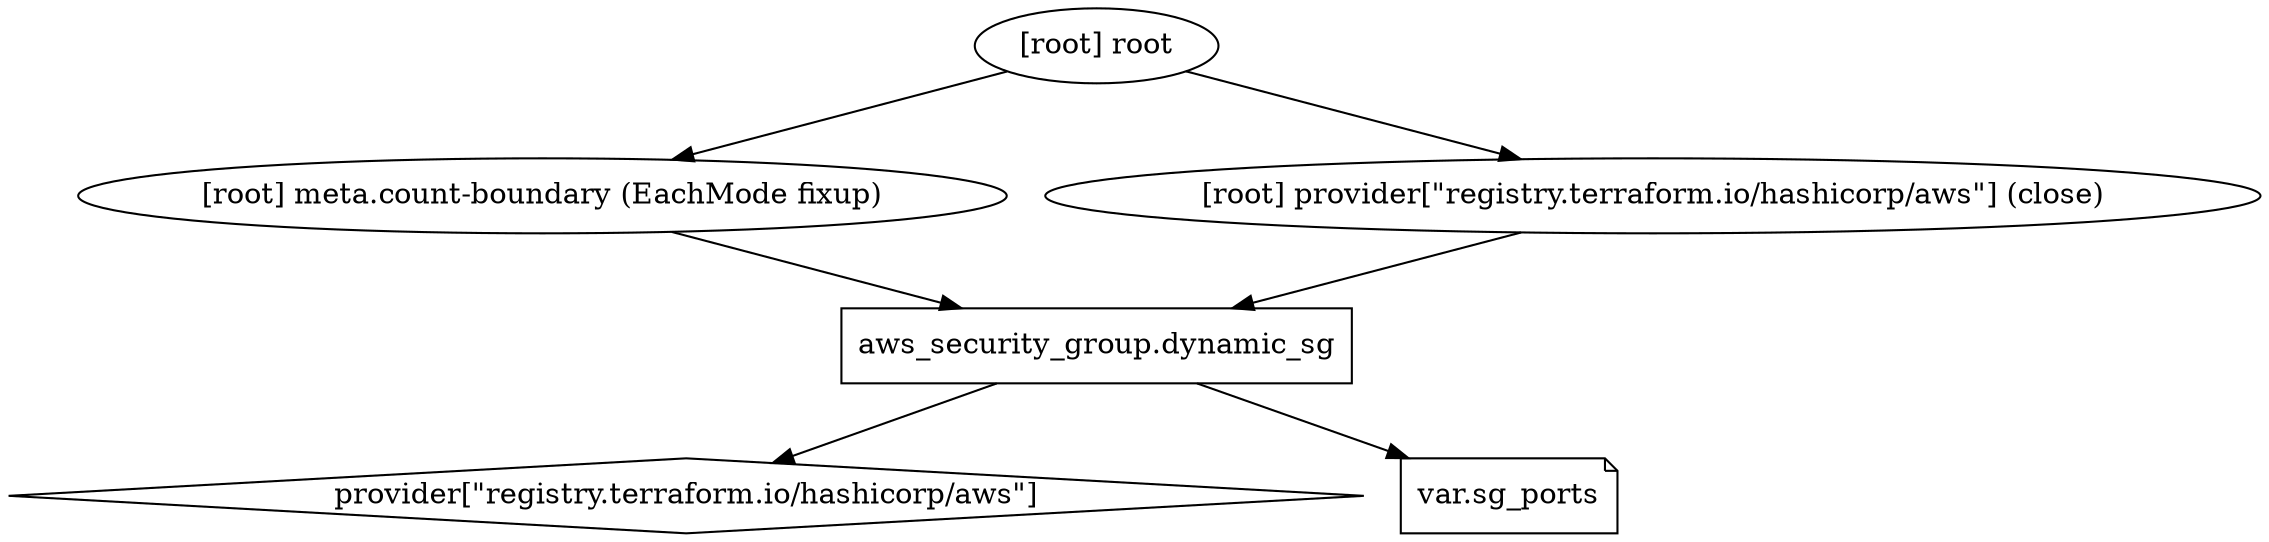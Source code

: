 digraph {
	compound = "true"
	newrank = "true"
	subgraph "root" {
		"[root] aws_security_group.dynamic_sg (expand)" [label = "aws_security_group.dynamic_sg", shape = "box"]
		"[root] provider[\"registry.terraform.io/hashicorp/aws\"]" [label = "provider[\"registry.terraform.io/hashicorp/aws\"]", shape = "diamond"]
		"[root] var.sg_ports" [label = "var.sg_ports", shape = "note"]
		"[root] aws_security_group.dynamic_sg (expand)" -> "[root] provider[\"registry.terraform.io/hashicorp/aws\"]"
		"[root] aws_security_group.dynamic_sg (expand)" -> "[root] var.sg_ports"
		"[root] meta.count-boundary (EachMode fixup)" -> "[root] aws_security_group.dynamic_sg (expand)"
		"[root] provider[\"registry.terraform.io/hashicorp/aws\"] (close)" -> "[root] aws_security_group.dynamic_sg (expand)"
		"[root] root" -> "[root] meta.count-boundary (EachMode fixup)"
		"[root] root" -> "[root] provider[\"registry.terraform.io/hashicorp/aws\"] (close)"
	}
}

